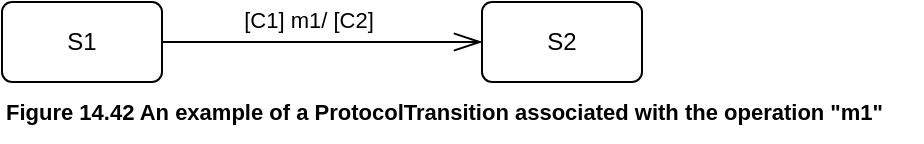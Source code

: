<mxfile version="21.6.8" type="device" pages="5">
  <diagram name="14.42" id="09podm176gvgKnz33cnT">
    <mxGraphModel dx="880" dy="511" grid="1" gridSize="10" guides="1" tooltips="1" connect="1" arrows="1" fold="1" page="1" pageScale="1" pageWidth="827" pageHeight="1169" math="0" shadow="0">
      <root>
        <mxCell id="0" />
        <mxCell id="1" parent="0" />
        <mxCell id="hiF4N3FOotqtx-M1zbVR-3" style="edgeStyle=orthogonalEdgeStyle;rounded=0;orthogonalLoop=1;jettySize=auto;html=1;exitX=1;exitY=0.5;exitDx=0;exitDy=0;entryX=0;entryY=0.5;entryDx=0;entryDy=0;endSize=12;endArrow=openThin;endFill=0;" edge="1" parent="1" source="hiF4N3FOotqtx-M1zbVR-1" target="hiF4N3FOotqtx-M1zbVR-2">
          <mxGeometry relative="1" as="geometry" />
        </mxCell>
        <mxCell id="hiF4N3FOotqtx-M1zbVR-4" value="[C1] m1/ [C2]" style="edgeLabel;html=1;align=center;verticalAlign=middle;resizable=0;points=[];fontSize=11;fontFamily=Helvetica;fontColor=default;" vertex="1" connectable="0" parent="hiF4N3FOotqtx-M1zbVR-3">
          <mxGeometry x="-0.338" y="1" relative="1" as="geometry">
            <mxPoint x="20" y="-10" as="offset" />
          </mxGeometry>
        </mxCell>
        <mxCell id="hiF4N3FOotqtx-M1zbVR-1" value="S1" style="html=1;align=center;verticalAlign=middle;rounded=1;absoluteArcSize=1;arcSize=10;dashed=0;whiteSpace=wrap;" vertex="1" parent="1">
          <mxGeometry width="80" height="40" as="geometry" />
        </mxCell>
        <mxCell id="hiF4N3FOotqtx-M1zbVR-2" value="S2" style="html=1;align=center;verticalAlign=middle;rounded=1;absoluteArcSize=1;arcSize=10;dashed=0;whiteSpace=wrap;" vertex="1" parent="1">
          <mxGeometry x="240" width="80" height="40" as="geometry" />
        </mxCell>
        <mxCell id="hiF4N3FOotqtx-M1zbVR-5" value="&lt;b&gt;Figure 14.42 An example of a ProtocolTransition associated with the operation &quot;m1&quot;&lt;/b&gt;" style="text;html=1;align=left;verticalAlign=middle;resizable=0;points=[];autosize=1;strokeColor=none;fillColor=none;fontSize=11;fontFamily=Helvetica;fontColor=default;" vertex="1" parent="1">
          <mxGeometry y="40" width="460" height="30" as="geometry" />
        </mxCell>
      </root>
    </mxGraphModel>
  </diagram>
  <diagram id="EHGIgPNsuK0VuKDYcWLP" name="14.43">
    <mxGraphModel dx="880" dy="511" grid="1" gridSize="10" guides="1" tooltips="1" connect="1" arrows="1" fold="1" page="1" pageScale="1" pageWidth="827" pageHeight="1169" math="0" shadow="0">
      <root>
        <mxCell id="0" />
        <mxCell id="1" parent="0" />
        <mxCell id="cvop5RUDhCdi9hHobLEB-1" style="edgeStyle=orthogonalEdgeStyle;rounded=0;orthogonalLoop=1;jettySize=auto;html=1;exitX=1;exitY=0.5;exitDx=0;exitDy=0;entryX=0;entryY=0.5;entryDx=0;entryDy=0;endSize=12;endArrow=openThin;endFill=0;" edge="1" parent="1" source="cvop5RUDhCdi9hHobLEB-3" target="cvop5RUDhCdi9hHobLEB-4">
          <mxGeometry relative="1" as="geometry" />
        </mxCell>
        <mxCell id="cvop5RUDhCdi9hHobLEB-2" value="[C1] m1/ [C2]" style="edgeLabel;html=1;align=center;verticalAlign=middle;resizable=0;points=[];fontSize=11;fontFamily=Helvetica;fontColor=default;" vertex="1" connectable="0" parent="cvop5RUDhCdi9hHobLEB-1">
          <mxGeometry x="-0.338" y="1" relative="1" as="geometry">
            <mxPoint x="20" y="-10" as="offset" />
          </mxGeometry>
        </mxCell>
        <mxCell id="cvop5RUDhCdi9hHobLEB-3" value="S1" style="html=1;align=center;verticalAlign=middle;rounded=1;absoluteArcSize=1;arcSize=10;dashed=0;whiteSpace=wrap;" vertex="1" parent="1">
          <mxGeometry width="80" height="40" as="geometry" />
        </mxCell>
        <mxCell id="cvop5RUDhCdi9hHobLEB-4" value="S2" style="html=1;align=center;verticalAlign=middle;rounded=1;absoluteArcSize=1;arcSize=10;dashed=0;whiteSpace=wrap;" vertex="1" parent="1">
          <mxGeometry x="240" width="80" height="40" as="geometry" />
        </mxCell>
        <mxCell id="cvop5RUDhCdi9hHobLEB-5" value="&lt;b&gt;Figure 14.43 Example of several ProtocolTransitions associated with the same operation (m1)&lt;/b&gt;" style="text;html=1;align=left;verticalAlign=middle;resizable=0;points=[];autosize=1;strokeColor=none;fillColor=none;fontSize=11;fontFamily=Helvetica;fontColor=default;" vertex="1" parent="1">
          <mxGeometry y="120" width="510" height="30" as="geometry" />
        </mxCell>
        <mxCell id="cvop5RUDhCdi9hHobLEB-6" style="edgeStyle=orthogonalEdgeStyle;rounded=0;orthogonalLoop=1;jettySize=auto;html=1;exitX=1;exitY=0.5;exitDx=0;exitDy=0;entryX=0;entryY=0.5;entryDx=0;entryDy=0;endSize=12;endArrow=openThin;endFill=0;" edge="1" source="cvop5RUDhCdi9hHobLEB-8" target="cvop5RUDhCdi9hHobLEB-9" parent="1">
          <mxGeometry relative="1" as="geometry" />
        </mxCell>
        <mxCell id="cvop5RUDhCdi9hHobLEB-7" value="[C3] m1/ [C4]" style="edgeLabel;html=1;align=center;verticalAlign=middle;resizable=0;points=[];fontSize=11;fontFamily=Helvetica;fontColor=default;" vertex="1" connectable="0" parent="cvop5RUDhCdi9hHobLEB-6">
          <mxGeometry x="-0.338" y="1" relative="1" as="geometry">
            <mxPoint x="20" y="-10" as="offset" />
          </mxGeometry>
        </mxCell>
        <mxCell id="cvop5RUDhCdi9hHobLEB-8" value="S3" style="html=1;align=center;verticalAlign=middle;rounded=1;absoluteArcSize=1;arcSize=10;dashed=0;whiteSpace=wrap;" vertex="1" parent="1">
          <mxGeometry y="80" width="80" height="40" as="geometry" />
        </mxCell>
        <mxCell id="cvop5RUDhCdi9hHobLEB-9" value="S4" style="html=1;align=center;verticalAlign=middle;rounded=1;absoluteArcSize=1;arcSize=10;dashed=0;whiteSpace=wrap;" vertex="1" parent="1">
          <mxGeometry x="240" y="80" width="80" height="40" as="geometry" />
        </mxCell>
      </root>
    </mxGraphModel>
  </diagram>
  <diagram id="nNBveBStIK8WkPGLu0y9" name="14.44">
    <mxGraphModel dx="880" dy="511" grid="1" gridSize="10" guides="1" tooltips="1" connect="1" arrows="1" fold="1" page="1" pageScale="1" pageWidth="827" pageHeight="1169" math="0" shadow="0">
      <root>
        <mxCell id="0" />
        <mxCell id="1" parent="0" />
        <mxCell id="tKDRxyoLMQhiz-tZ7HxH-1" value="Door «protocol»" style="shape=umlFrame;whiteSpace=wrap;html=1;pointerEvents=0;recursiveResize=0;container=1;collapsible=0;width=110;fontFamily=Helvetica;fontSize=11;fontColor=default;height=30;" vertex="1" parent="1">
          <mxGeometry x="10" y="10" width="400" height="290" as="geometry" />
        </mxCell>
        <mxCell id="tKDRxyoLMQhiz-tZ7HxH-4" style="edgeStyle=orthogonalEdgeStyle;shape=connector;rounded=0;orthogonalLoop=1;jettySize=auto;html=1;entryX=0.5;entryY=0;entryDx=0;entryDy=0;labelBackgroundColor=default;strokeColor=default;fontFamily=Helvetica;fontSize=11;fontColor=default;endArrow=openThin;endFill=0;endSize=12;" edge="1" parent="tKDRxyoLMQhiz-tZ7HxH-1" source="tKDRxyoLMQhiz-tZ7HxH-2" target="tKDRxyoLMQhiz-tZ7HxH-3">
          <mxGeometry relative="1" as="geometry" />
        </mxCell>
        <mxCell id="tKDRxyoLMQhiz-tZ7HxH-2" value="" style="ellipse;fillColor=strokeColor;html=1;fontFamily=Helvetica;fontSize=11;fontColor=default;" vertex="1" parent="tKDRxyoLMQhiz-tZ7HxH-1">
          <mxGeometry x="50" y="40" width="30" height="30" as="geometry" />
        </mxCell>
        <mxCell id="tKDRxyoLMQhiz-tZ7HxH-11" style="edgeStyle=orthogonalEdgeStyle;shape=connector;rounded=0;orthogonalLoop=1;jettySize=auto;html=1;exitX=1;exitY=0.75;exitDx=0;exitDy=0;entryX=0;entryY=0.75;entryDx=0;entryDy=0;labelBackgroundColor=default;strokeColor=default;fontFamily=Helvetica;fontSize=11;fontColor=default;endArrow=openThin;endFill=0;endSize=12;" edge="1" parent="tKDRxyoLMQhiz-tZ7HxH-1" source="tKDRxyoLMQhiz-tZ7HxH-3" target="tKDRxyoLMQhiz-tZ7HxH-7">
          <mxGeometry relative="1" as="geometry" />
        </mxCell>
        <mxCell id="tKDRxyoLMQhiz-tZ7HxH-12" value="[doorway-&amp;gt;isEmpty()] close/" style="edgeLabel;html=1;align=center;verticalAlign=middle;resizable=0;points=[];fontSize=11;fontFamily=Helvetica;fontColor=default;" vertex="1" connectable="0" parent="tKDRxyoLMQhiz-tZ7HxH-11">
          <mxGeometry x="-0.625" relative="1" as="geometry">
            <mxPoint x="48" y="16" as="offset" />
          </mxGeometry>
        </mxCell>
        <mxCell id="tKDRxyoLMQhiz-tZ7HxH-3" value="&lt;b&gt;opened&lt;/b&gt;" style="html=1;align=center;verticalAlign=middle;rounded=1;absoluteArcSize=1;arcSize=10;dashed=0;whiteSpace=wrap;fontFamily=Helvetica;fontSize=11;fontColor=default;" vertex="1" parent="tKDRxyoLMQhiz-tZ7HxH-1">
          <mxGeometry x="20" y="110" width="90" height="40" as="geometry" />
        </mxCell>
        <mxCell id="tKDRxyoLMQhiz-tZ7HxH-9" style="edgeStyle=orthogonalEdgeStyle;shape=connector;rounded=0;orthogonalLoop=1;jettySize=auto;html=1;exitX=0;exitY=0.25;exitDx=0;exitDy=0;entryX=1;entryY=0.25;entryDx=0;entryDy=0;labelBackgroundColor=default;strokeColor=default;fontFamily=Helvetica;fontSize=11;fontColor=default;endArrow=openThin;endFill=0;endSize=12;" edge="1" parent="tKDRxyoLMQhiz-tZ7HxH-1" source="tKDRxyoLMQhiz-tZ7HxH-7" target="tKDRxyoLMQhiz-tZ7HxH-3">
          <mxGeometry relative="1" as="geometry" />
        </mxCell>
        <mxCell id="tKDRxyoLMQhiz-tZ7HxH-10" value="open/" style="edgeLabel;html=1;align=center;verticalAlign=middle;resizable=0;points=[];fontSize=11;fontFamily=Helvetica;fontColor=default;" vertex="1" connectable="0" parent="tKDRxyoLMQhiz-tZ7HxH-9">
          <mxGeometry x="-0.025" y="-1" relative="1" as="geometry">
            <mxPoint y="-17" as="offset" />
          </mxGeometry>
        </mxCell>
        <mxCell id="tKDRxyoLMQhiz-tZ7HxH-13" style="edgeStyle=orthogonalEdgeStyle;shape=connector;rounded=0;orthogonalLoop=1;jettySize=auto;html=1;exitX=0.25;exitY=1;exitDx=0;exitDy=0;entryX=0.25;entryY=0;entryDx=0;entryDy=0;labelBackgroundColor=default;strokeColor=default;fontFamily=Helvetica;fontSize=11;fontColor=default;endArrow=openThin;endFill=0;endSize=12;" edge="1" parent="tKDRxyoLMQhiz-tZ7HxH-1" source="tKDRxyoLMQhiz-tZ7HxH-7" target="tKDRxyoLMQhiz-tZ7HxH-8">
          <mxGeometry relative="1" as="geometry" />
        </mxCell>
        <mxCell id="tKDRxyoLMQhiz-tZ7HxH-14" value="lock/" style="edgeLabel;html=1;align=center;verticalAlign=middle;resizable=0;points=[];fontSize=11;fontFamily=Helvetica;fontColor=default;" vertex="1" connectable="0" parent="tKDRxyoLMQhiz-tZ7HxH-13">
          <mxGeometry x="0.075" y="-2" relative="1" as="geometry">
            <mxPoint x="-18" as="offset" />
          </mxGeometry>
        </mxCell>
        <mxCell id="tKDRxyoLMQhiz-tZ7HxH-7" value="&lt;b&gt;closed&lt;/b&gt;" style="html=1;align=center;verticalAlign=middle;rounded=1;absoluteArcSize=1;arcSize=10;dashed=0;whiteSpace=wrap;fontFamily=Helvetica;fontSize=11;fontColor=default;" vertex="1" parent="tKDRxyoLMQhiz-tZ7HxH-1">
          <mxGeometry x="270" y="110" width="90" height="40" as="geometry" />
        </mxCell>
        <mxCell id="tKDRxyoLMQhiz-tZ7HxH-15" style="edgeStyle=orthogonalEdgeStyle;shape=connector;rounded=0;orthogonalLoop=1;jettySize=auto;html=1;exitX=0.75;exitY=0;exitDx=0;exitDy=0;entryX=0.75;entryY=1;entryDx=0;entryDy=0;labelBackgroundColor=default;strokeColor=default;fontFamily=Helvetica;fontSize=11;fontColor=default;endArrow=openThin;endFill=0;endSize=12;" edge="1" parent="tKDRxyoLMQhiz-tZ7HxH-1" source="tKDRxyoLMQhiz-tZ7HxH-8" target="tKDRxyoLMQhiz-tZ7HxH-7">
          <mxGeometry relative="1" as="geometry" />
        </mxCell>
        <mxCell id="tKDRxyoLMQhiz-tZ7HxH-16" value="unlock/" style="edgeLabel;html=1;align=center;verticalAlign=middle;resizable=0;points=[];fontSize=11;fontFamily=Helvetica;fontColor=default;" vertex="1" connectable="0" parent="tKDRxyoLMQhiz-tZ7HxH-15">
          <mxGeometry y="-1" relative="1" as="geometry">
            <mxPoint x="25" y="3" as="offset" />
          </mxGeometry>
        </mxCell>
        <mxCell id="tKDRxyoLMQhiz-tZ7HxH-8" value="&lt;b&gt;lock&lt;/b&gt;" style="html=1;align=center;verticalAlign=middle;rounded=1;absoluteArcSize=1;arcSize=10;dashed=0;whiteSpace=wrap;fontFamily=Helvetica;fontSize=11;fontColor=default;" vertex="1" parent="tKDRxyoLMQhiz-tZ7HxH-1">
          <mxGeometry x="270" y="230" width="90" height="40" as="geometry" />
        </mxCell>
        <mxCell id="tKDRxyoLMQhiz-tZ7HxH-17" value="&lt;b&gt;Figure 14.44 ProtocolStateMachine example&lt;/b&gt;" style="text;html=1;align=left;verticalAlign=middle;resizable=0;points=[];autosize=1;strokeColor=none;fillColor=none;fontSize=11;fontFamily=Helvetica;fontColor=default;" vertex="1" parent="1">
          <mxGeometry x="10" y="300" width="250" height="30" as="geometry" />
        </mxCell>
      </root>
    </mxGraphModel>
  </diagram>
  <diagram id="liCAoPchMNDzYRd8Ex94" name="14.45">
    <mxGraphModel dx="880" dy="511" grid="1" gridSize="10" guides="1" tooltips="1" connect="1" arrows="1" fold="1" page="1" pageScale="1" pageWidth="827" pageHeight="1169" math="0" shadow="0">
      <root>
        <mxCell id="0" />
        <mxCell id="1" parent="0" />
        <mxCell id="2prPYzDjO0W1UaubK8aK-1" value="TypingPassword&lt;br&gt;[invariant expr]" style="html=1;align=center;verticalAlign=top;rounded=1;absoluteArcSize=1;arcSize=10;dashed=0;whiteSpace=wrap;strokeColor=default;fontFamily=Helvetica;fontSize=11;fontColor=default;fillColor=default;" vertex="1" parent="1">
          <mxGeometry width="100" height="40" as="geometry" />
        </mxCell>
        <mxCell id="2prPYzDjO0W1UaubK8aK-2" value="&lt;b&gt;Figure 14.45 Notation for a State with an invariant&lt;/b&gt;" style="text;html=1;align=left;verticalAlign=middle;resizable=0;points=[];autosize=1;strokeColor=none;fillColor=none;fontSize=11;fontFamily=Helvetica;fontColor=default;" vertex="1" parent="1">
          <mxGeometry y="40" width="280" height="30" as="geometry" />
        </mxCell>
      </root>
    </mxGraphModel>
  </diagram>
  <diagram id="5lHHVr6p42LcsKfLmkAh" name="14.46">
    <mxGraphModel dx="880" dy="511" grid="1" gridSize="10" guides="1" tooltips="1" connect="1" arrows="1" fold="1" page="1" pageScale="1" pageWidth="827" pageHeight="1169" math="0" shadow="0">
      <root>
        <mxCell id="0" />
        <mxCell id="1" parent="0" />
        <mxCell id="gA1GO4FvcBnDXPwbLFYC-1" value="[precondition] event / [postcondition]" style="endArrow=open;html=1;rounded=0;align=center;verticalAlign=bottom;endFill=0;labelBackgroundColor=none;strokeColor=default;fontFamily=Helvetica;fontSize=11;fontColor=default;endSize=12;shape=connector;" edge="1" parent="1">
          <mxGeometry relative="1" as="geometry">
            <mxPoint x="20" y="30" as="sourcePoint" />
            <mxPoint x="260" y="30" as="targetPoint" />
          </mxGeometry>
        </mxCell>
        <mxCell id="gA1GO4FvcBnDXPwbLFYC-3" value="&lt;b&gt;Figure 14.46 ProtocolTransition notation&lt;/b&gt;" style="text;html=1;align=left;verticalAlign=middle;resizable=0;points=[];autosize=1;strokeColor=none;fillColor=none;fontSize=11;fontFamily=Helvetica;fontColor=default;" vertex="1" parent="1">
          <mxGeometry y="40" width="230" height="30" as="geometry" />
        </mxCell>
      </root>
    </mxGraphModel>
  </diagram>
</mxfile>
